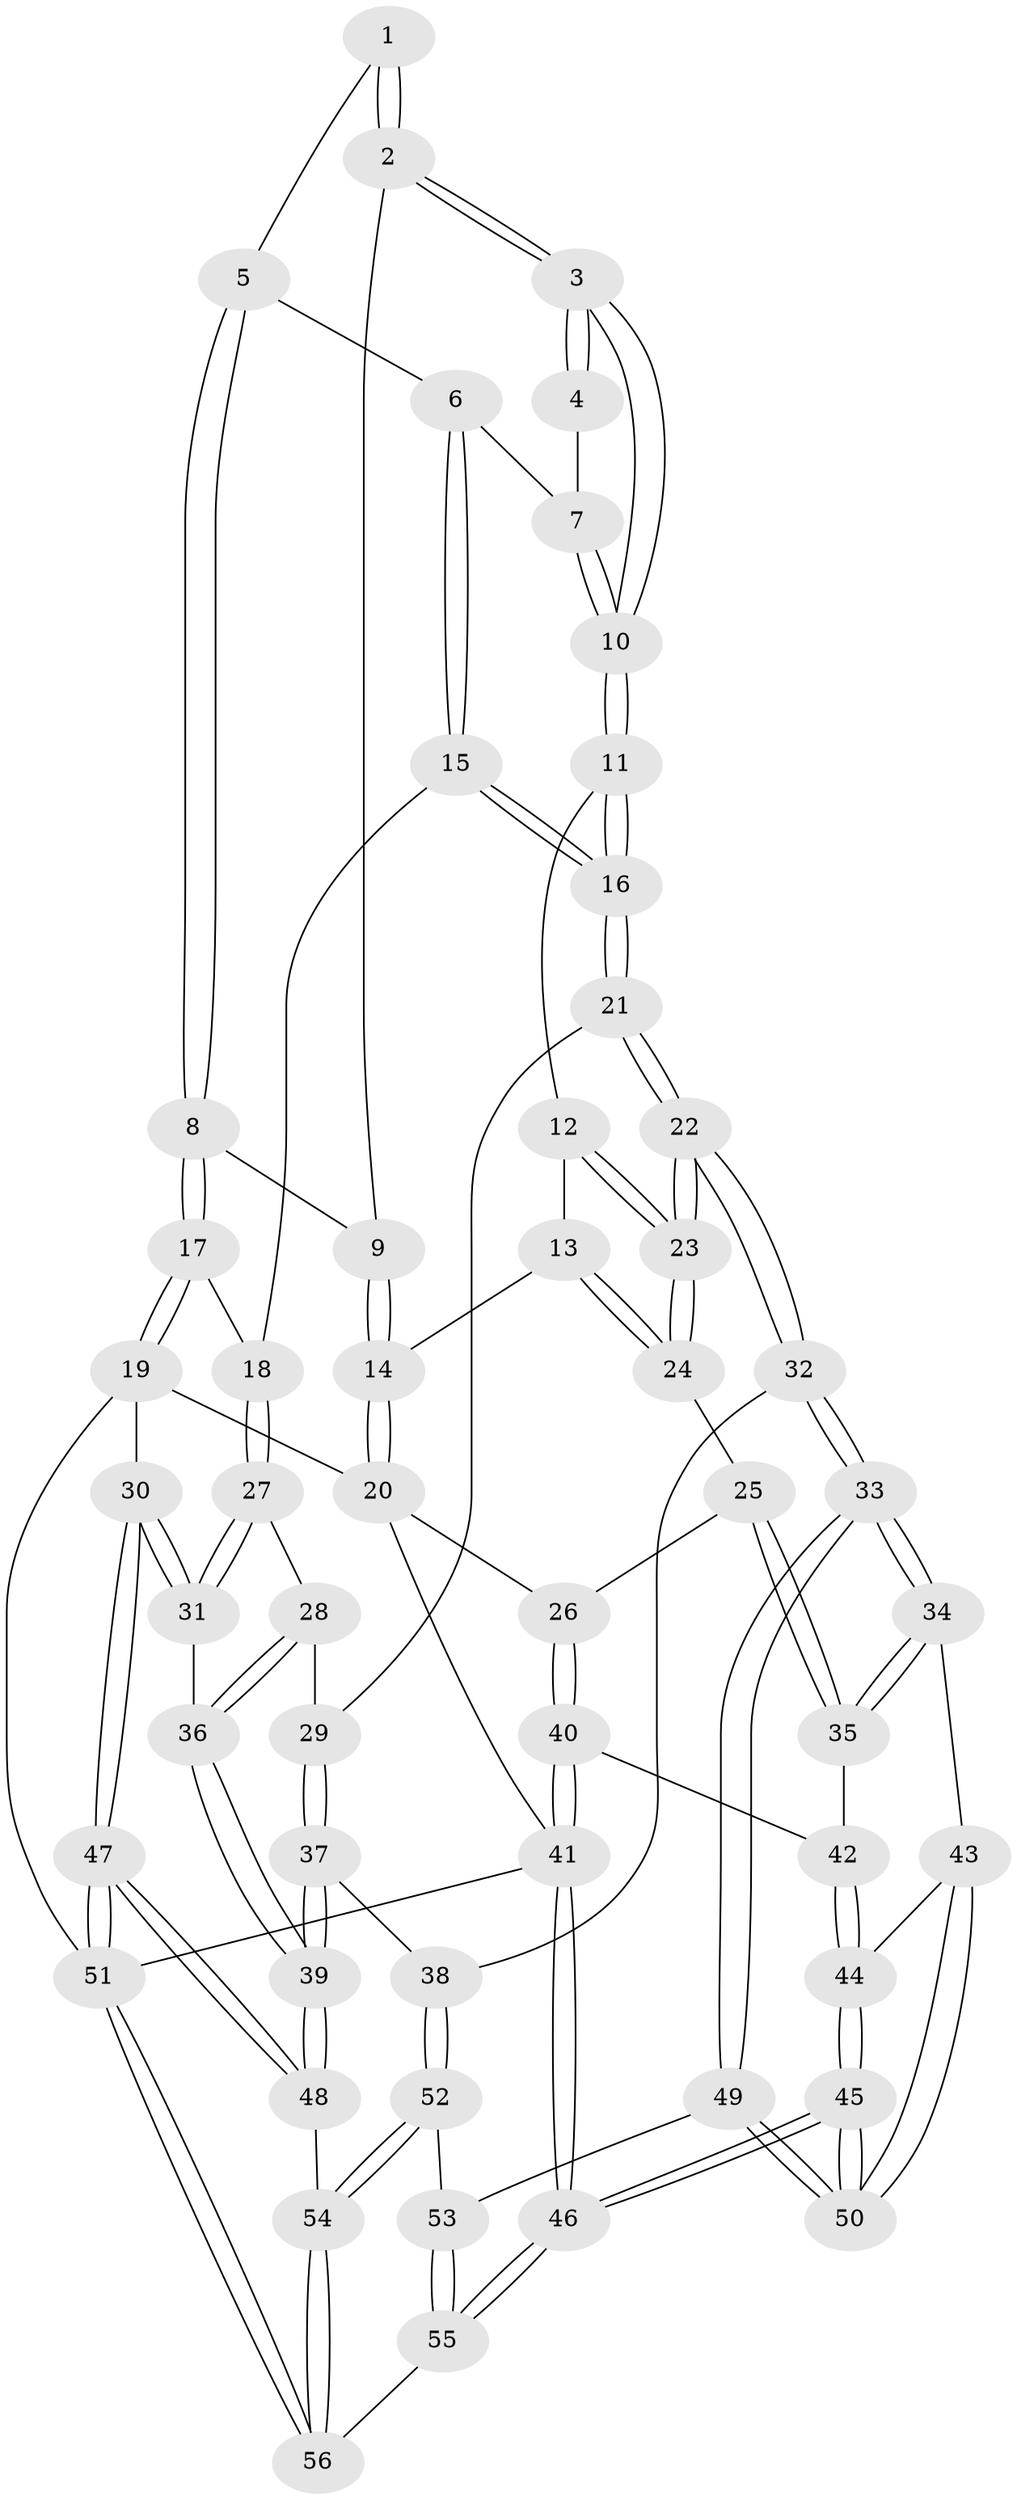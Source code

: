 // coarse degree distribution, {5: 0.23529411764705882, 2: 0.058823529411764705, 3: 0.23529411764705882, 6: 0.11764705882352941, 4: 0.35294117647058826}
// Generated by graph-tools (version 1.1) at 2025/21/03/04/25 18:21:17]
// undirected, 56 vertices, 137 edges
graph export_dot {
graph [start="1"]
  node [color=gray90,style=filled];
  1 [pos="+0.7017257875367743+0"];
  2 [pos="+0.5704341844777594+0.05411235408563798"];
  3 [pos="+0.5687290401738625+0.06551850191030832"];
  4 [pos="+0.6387292109481061+0.052674306529325546"];
  5 [pos="+0.7987395590692904+0"];
  6 [pos="+0.6993688528399165+0.07877424647707809"];
  7 [pos="+0.6748712237812634+0.08077774658133335"];
  8 [pos="+0.9622541383579009+0"];
  9 [pos="+0.5038981374245702+0"];
  10 [pos="+0.5527522044546073+0.115957897224611"];
  11 [pos="+0.5403445493276026+0.1357379362427827"];
  12 [pos="+0.5062951078570167+0.1411463753621991"];
  13 [pos="+0.31512432942373975+0.07460660671202163"];
  14 [pos="+0.1910094756794755+0"];
  15 [pos="+0.7068102758771737+0.18349525515082418"];
  16 [pos="+0.649977375096553+0.2206562229135729"];
  17 [pos="+1+0"];
  18 [pos="+0.8256666911601249+0.18161757228250927"];
  19 [pos="+1+0"];
  20 [pos="+0+0"];
  21 [pos="+0.6493954486541359+0.23863059202552883"];
  22 [pos="+0.477547157493314+0.36789970819252965"];
  23 [pos="+0.4761487619222561+0.3545794136559686"];
  24 [pos="+0.3096881849515686+0.09619265296889883"];
  25 [pos="+0.22576266175584614+0.29094360182751855"];
  26 [pos="+0+0.22422816723940361"];
  27 [pos="+0.8614227318993761+0.33012140283440194"];
  28 [pos="+0.79868197630154+0.35623420926152133"];
  29 [pos="+0.7176250879359013+0.37037993451728085"];
  30 [pos="+1+0.4149680440687909"];
  31 [pos="+1+0.41826391867366025"];
  32 [pos="+0.4418786070433937+0.49276385026065966"];
  33 [pos="+0.3950698773673651+0.4978390564004125"];
  34 [pos="+0.3594935562133138+0.4940029898505991"];
  35 [pos="+0.2773341479433095+0.42584257588117114"];
  36 [pos="+0.8236166595562229+0.5891766206483116"];
  37 [pos="+0.677494434233023+0.4250477237631463"];
  38 [pos="+0.46701136488215317+0.5039220412615638"];
  39 [pos="+0.8108441660416409+0.6012388541236257"];
  40 [pos="+0+0.45338788870139834"];
  41 [pos="+0+1"];
  42 [pos="+0.019042623533014173+0.4994069942663106"];
  43 [pos="+0.3279409874545925+0.532630632971697"];
  44 [pos="+0.12892084705268053+0.6750091796173271"];
  45 [pos="+0.03117717472573519+1"];
  46 [pos="+0+1"];
  47 [pos="+1+0.882936368822532"];
  48 [pos="+0.7628756109678788+0.7353371984936936"];
  49 [pos="+0.3819410971287411+0.813478502355179"];
  50 [pos="+0.25554212037535173+0.8618955262800736"];
  51 [pos="+1+1"];
  52 [pos="+0.6234981892975118+0.7187756432388291"];
  53 [pos="+0.4989854559743607+0.8275470890958306"];
  54 [pos="+0.7392688334798493+0.7477810978661396"];
  55 [pos="+0.511675782052324+1"];
  56 [pos="+0.7338693883819043+1"];
  1 -- 2;
  1 -- 2;
  1 -- 5;
  2 -- 3;
  2 -- 3;
  2 -- 9;
  3 -- 4;
  3 -- 4;
  3 -- 10;
  3 -- 10;
  4 -- 7;
  5 -- 6;
  5 -- 8;
  5 -- 8;
  6 -- 7;
  6 -- 15;
  6 -- 15;
  7 -- 10;
  7 -- 10;
  8 -- 9;
  8 -- 17;
  8 -- 17;
  9 -- 14;
  9 -- 14;
  10 -- 11;
  10 -- 11;
  11 -- 12;
  11 -- 16;
  11 -- 16;
  12 -- 13;
  12 -- 23;
  12 -- 23;
  13 -- 14;
  13 -- 24;
  13 -- 24;
  14 -- 20;
  14 -- 20;
  15 -- 16;
  15 -- 16;
  15 -- 18;
  16 -- 21;
  16 -- 21;
  17 -- 18;
  17 -- 19;
  17 -- 19;
  18 -- 27;
  18 -- 27;
  19 -- 20;
  19 -- 30;
  19 -- 51;
  20 -- 26;
  20 -- 41;
  21 -- 22;
  21 -- 22;
  21 -- 29;
  22 -- 23;
  22 -- 23;
  22 -- 32;
  22 -- 32;
  23 -- 24;
  23 -- 24;
  24 -- 25;
  25 -- 26;
  25 -- 35;
  25 -- 35;
  26 -- 40;
  26 -- 40;
  27 -- 28;
  27 -- 31;
  27 -- 31;
  28 -- 29;
  28 -- 36;
  28 -- 36;
  29 -- 37;
  29 -- 37;
  30 -- 31;
  30 -- 31;
  30 -- 47;
  30 -- 47;
  31 -- 36;
  32 -- 33;
  32 -- 33;
  32 -- 38;
  33 -- 34;
  33 -- 34;
  33 -- 49;
  33 -- 49;
  34 -- 35;
  34 -- 35;
  34 -- 43;
  35 -- 42;
  36 -- 39;
  36 -- 39;
  37 -- 38;
  37 -- 39;
  37 -- 39;
  38 -- 52;
  38 -- 52;
  39 -- 48;
  39 -- 48;
  40 -- 41;
  40 -- 41;
  40 -- 42;
  41 -- 46;
  41 -- 46;
  41 -- 51;
  42 -- 44;
  42 -- 44;
  43 -- 44;
  43 -- 50;
  43 -- 50;
  44 -- 45;
  44 -- 45;
  45 -- 46;
  45 -- 46;
  45 -- 50;
  45 -- 50;
  46 -- 55;
  46 -- 55;
  47 -- 48;
  47 -- 48;
  47 -- 51;
  47 -- 51;
  48 -- 54;
  49 -- 50;
  49 -- 50;
  49 -- 53;
  51 -- 56;
  51 -- 56;
  52 -- 53;
  52 -- 54;
  52 -- 54;
  53 -- 55;
  53 -- 55;
  54 -- 56;
  54 -- 56;
  55 -- 56;
}
